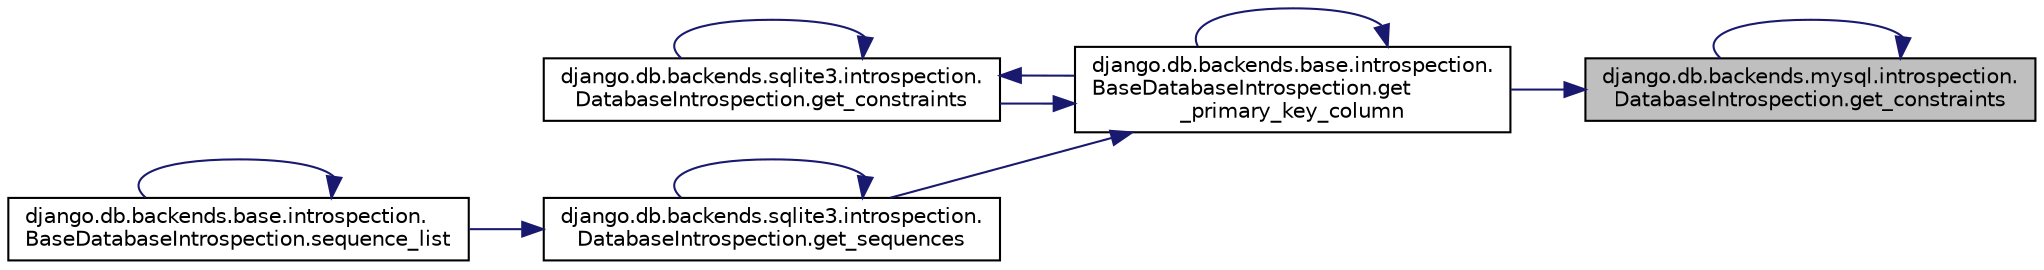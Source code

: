 digraph "django.db.backends.mysql.introspection.DatabaseIntrospection.get_constraints"
{
 // LATEX_PDF_SIZE
  edge [fontname="Helvetica",fontsize="10",labelfontname="Helvetica",labelfontsize="10"];
  node [fontname="Helvetica",fontsize="10",shape=record];
  rankdir="RL";
  Node1 [label="django.db.backends.mysql.introspection.\lDatabaseIntrospection.get_constraints",height=0.2,width=0.4,color="black", fillcolor="grey75", style="filled", fontcolor="black",tooltip=" "];
  Node1 -> Node1 [dir="back",color="midnightblue",fontsize="10",style="solid",fontname="Helvetica"];
  Node1 -> Node2 [dir="back",color="midnightblue",fontsize="10",style="solid",fontname="Helvetica"];
  Node2 [label="django.db.backends.base.introspection.\lBaseDatabaseIntrospection.get\l_primary_key_column",height=0.2,width=0.4,color="black", fillcolor="white", style="filled",URL="$d3/dd2/classdjango_1_1db_1_1backends_1_1base_1_1introspection_1_1_base_database_introspection.html#a6dca5ec9408937161399640e19536f7e",tooltip=" "];
  Node2 -> Node3 [dir="back",color="midnightblue",fontsize="10",style="solid",fontname="Helvetica"];
  Node3 [label="django.db.backends.sqlite3.introspection.\lDatabaseIntrospection.get_constraints",height=0.2,width=0.4,color="black", fillcolor="white", style="filled",URL="$d4/d0d/classdjango_1_1db_1_1backends_1_1sqlite3_1_1introspection_1_1_database_introspection.html#a1850aff20afcf3d63fbe054ed629a9a7",tooltip=" "];
  Node3 -> Node3 [dir="back",color="midnightblue",fontsize="10",style="solid",fontname="Helvetica"];
  Node3 -> Node2 [dir="back",color="midnightblue",fontsize="10",style="solid",fontname="Helvetica"];
  Node2 -> Node2 [dir="back",color="midnightblue",fontsize="10",style="solid",fontname="Helvetica"];
  Node2 -> Node4 [dir="back",color="midnightblue",fontsize="10",style="solid",fontname="Helvetica"];
  Node4 [label="django.db.backends.sqlite3.introspection.\lDatabaseIntrospection.get_sequences",height=0.2,width=0.4,color="black", fillcolor="white", style="filled",URL="$d4/d0d/classdjango_1_1db_1_1backends_1_1sqlite3_1_1introspection_1_1_database_introspection.html#a13bbb1e70bebdb3553c20cba5938e97b",tooltip=" "];
  Node4 -> Node4 [dir="back",color="midnightblue",fontsize="10",style="solid",fontname="Helvetica"];
  Node4 -> Node5 [dir="back",color="midnightblue",fontsize="10",style="solid",fontname="Helvetica"];
  Node5 [label="django.db.backends.base.introspection.\lBaseDatabaseIntrospection.sequence_list",height=0.2,width=0.4,color="black", fillcolor="white", style="filled",URL="$d3/dd2/classdjango_1_1db_1_1backends_1_1base_1_1introspection_1_1_base_database_introspection.html#afb6be74e4344b030e4a6842c048399f4",tooltip=" "];
  Node5 -> Node5 [dir="back",color="midnightblue",fontsize="10",style="solid",fontname="Helvetica"];
}
